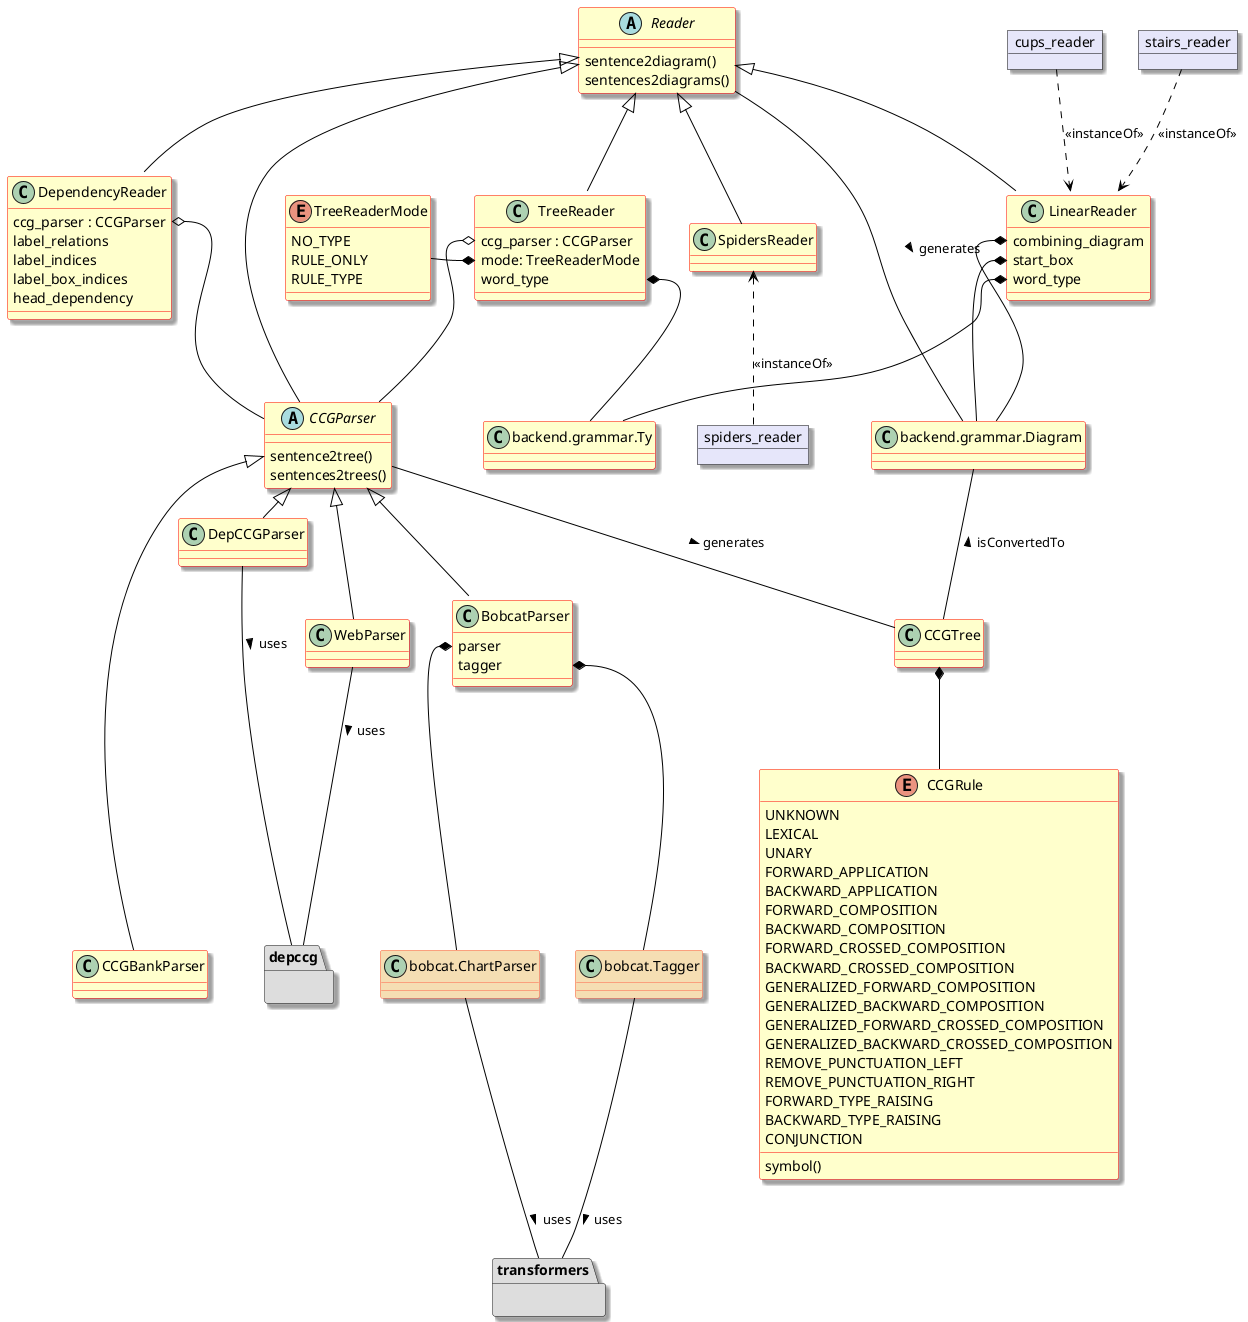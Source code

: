 @startuml

set namespaceseparator none
skinparam dpi 96
skinparam ArrowColor Black
skinparam shadowing true
skinparam class {
  backgroundColor Business
  borderColor Red
}
skinparam object {
  backgroundColor lavender
  borderColor black
}
'skinparam linetype ortho
'skinparam groupInheritance 4

package depccg #DDDDDD {}
package transformers #DDDDDD {}

abstract class Reader {
  sentence2diagram()
  sentences2diagrams()
}

abstract class CCGParser {
  sentence2tree()
  sentences2trees()
}

class DependencyReader {
  ccg_parser : CCGParser
  label_relations
  label_indices
  label_box_indices
  head_dependency
}

class TreeReader {
  ccg_parser : CCGParser
  mode: TreeReaderMode
  word_type
}

enum TreeReaderMode {
    NO_TYPE
    RULE_ONLY
    RULE_TYPE
}

class LinearReader {
    combining_diagram
    start_box
    word_type
}
class SpidersReader {}
class DepCCGParser
class WebParser
class BobcatParser {
    parser
    tagger
}
class CCGBankParser
enum CCGRule {
    UNKNOWN
    LEXICAL
    UNARY
    FORWARD_APPLICATION
    BACKWARD_APPLICATION
    FORWARD_COMPOSITION
    BACKWARD_COMPOSITION
    FORWARD_CROSSED_COMPOSITION
    BACKWARD_CROSSED_COMPOSITION
    GENERALIZED_FORWARD_COMPOSITION
    GENERALIZED_BACKWARD_COMPOSITION
    GENERALIZED_FORWARD_CROSSED_COMPOSITION
    GENERALIZED_BACKWARD_CROSSED_COMPOSITION
    REMOVE_PUNCTUATION_LEFT
    REMOVE_PUNCTUATION_RIGHT
    FORWARD_TYPE_RAISING
    BACKWARD_TYPE_RAISING
    CONJUNCTION
    symbol()
}
class CCGTree

class bobcat.Tagger #back:wheat;line:tomato
class bobcat.ChartParser #back:wheat;line:tomato

object cups_reader
object spiders_reader
object stairs_reader

Reader <|-- CCGParser
Reader <|-- DependencyReader
Reader <|-- TreeReader
Reader <|-- LinearReader
Reader <|-- SpidersReader

LinearReader <.u. cups_reader : <<instanceOf>>
LinearReader <.u. stairs_reader : <<instanceOf>>

CCGParser <|- DepCCGParser
CCGParser <|-- BobcatParser
CCGParser <|-- WebParser
CCGParser <|--- CCGBankParser

SpidersReader <.. spiders_reader : <<instanceOf>>

DepCCGParser - depccg: > uses

DependencyReader::ccg_parser o-- CCGParser
TreeReader::ccg_parser o-- CCGParser
TreeReader::mode *-l- TreeReaderMode
LinearReader::word_type *-- backend.grammar.Ty
TreeReader::word_type *-- backend.grammar.Ty
LinearReader::combining_diagram *-- backend.grammar.Diagram
LinearReader::start_box *-- backend.grammar.Diagram

BobcatParser::parser *-- bobcat.ChartParser
BobcatParser::tagger *-- bobcat.Tagger

bobcat.ChartParser -- transformers : uses >
bobcat.Tagger -- transformers: uses >
WebParser -- depccg: uses >

CCGTree *-- CCGRule
CCGTree -u- CCGParser : < generates
backend.grammar.Diagram -- CCGTree : < isConvertedTo

Reader -- backend.grammar.Diagram : generates >

@enduml
